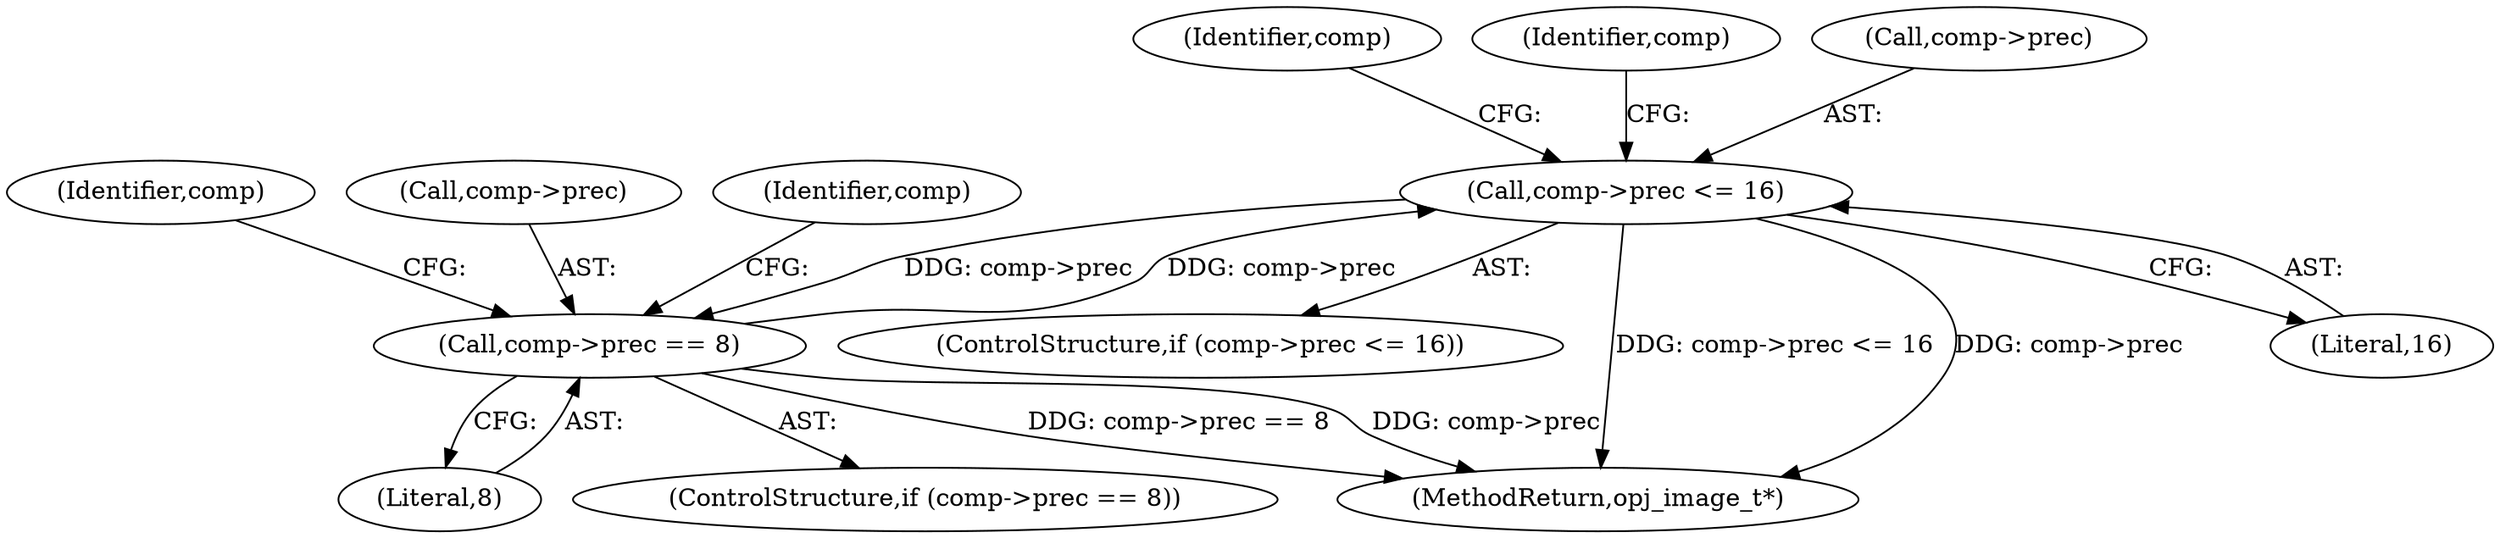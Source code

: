 digraph "0_openjpeg_e5285319229a5d77bf316bb0d3a6cbd3cb8666d9@pointer" {
"1000586" [label="(Call,comp->prec <= 16)"];
"1000560" [label="(Call,comp->prec == 8)"];
"1000586" [label="(Call,comp->prec <= 16)"];
"1000595" [label="(Identifier,comp)"];
"1000585" [label="(ControlStructure,if (comp->prec <= 16))"];
"1000564" [label="(Literal,8)"];
"1000569" [label="(Identifier,comp)"];
"1000617" [label="(Identifier,comp)"];
"1000559" [label="(ControlStructure,if (comp->prec == 8))"];
"1000561" [label="(Call,comp->prec)"];
"1000588" [label="(Identifier,comp)"];
"1000586" [label="(Call,comp->prec <= 16)"];
"1000665" [label="(MethodReturn,opj_image_t*)"];
"1000590" [label="(Literal,16)"];
"1000587" [label="(Call,comp->prec)"];
"1000560" [label="(Call,comp->prec == 8)"];
"1000586" -> "1000585"  [label="AST: "];
"1000586" -> "1000590"  [label="CFG: "];
"1000587" -> "1000586"  [label="AST: "];
"1000590" -> "1000586"  [label="AST: "];
"1000595" -> "1000586"  [label="CFG: "];
"1000617" -> "1000586"  [label="CFG: "];
"1000586" -> "1000665"  [label="DDG: comp->prec <= 16"];
"1000586" -> "1000665"  [label="DDG: comp->prec"];
"1000586" -> "1000560"  [label="DDG: comp->prec"];
"1000560" -> "1000586"  [label="DDG: comp->prec"];
"1000560" -> "1000559"  [label="AST: "];
"1000560" -> "1000564"  [label="CFG: "];
"1000561" -> "1000560"  [label="AST: "];
"1000564" -> "1000560"  [label="AST: "];
"1000569" -> "1000560"  [label="CFG: "];
"1000588" -> "1000560"  [label="CFG: "];
"1000560" -> "1000665"  [label="DDG: comp->prec == 8"];
"1000560" -> "1000665"  [label="DDG: comp->prec"];
}

